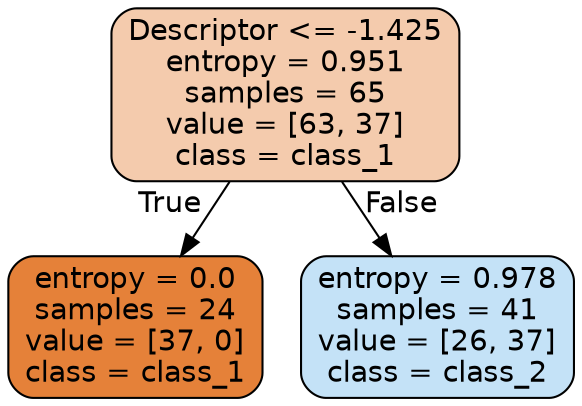 digraph Tree {
node [shape=box, style="filled, rounded", color="black", fontname="helvetica"] ;
edge [fontname="helvetica"] ;
0 [label="Descriptor <= -1.425\nentropy = 0.951\nsamples = 65\nvalue = [63, 37]\nclass = class_1", fillcolor="#f4cbad"] ;
1 [label="entropy = 0.0\nsamples = 24\nvalue = [37, 0]\nclass = class_1", fillcolor="#e58139"] ;
0 -> 1 [labeldistance=2.5, labelangle=45, headlabel="True"] ;
2 [label="entropy = 0.978\nsamples = 41\nvalue = [26, 37]\nclass = class_2", fillcolor="#c4e2f7"] ;
0 -> 2 [labeldistance=2.5, labelangle=-45, headlabel="False"] ;
}